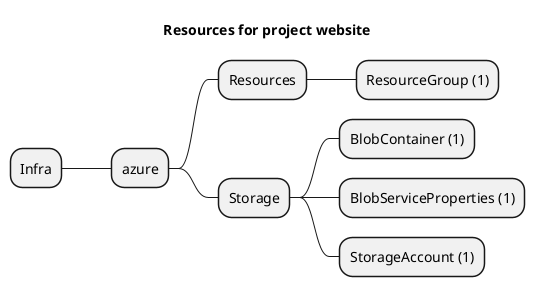 @startmindmap
title Resources for project website
skinparam monochrome true
+ Infra
++ azure
+++ Resources
++++ ResourceGroup (1)
+++ Storage
++++ BlobContainer (1)
++++ BlobServiceProperties (1)
++++ StorageAccount (1)
@endmindmap
